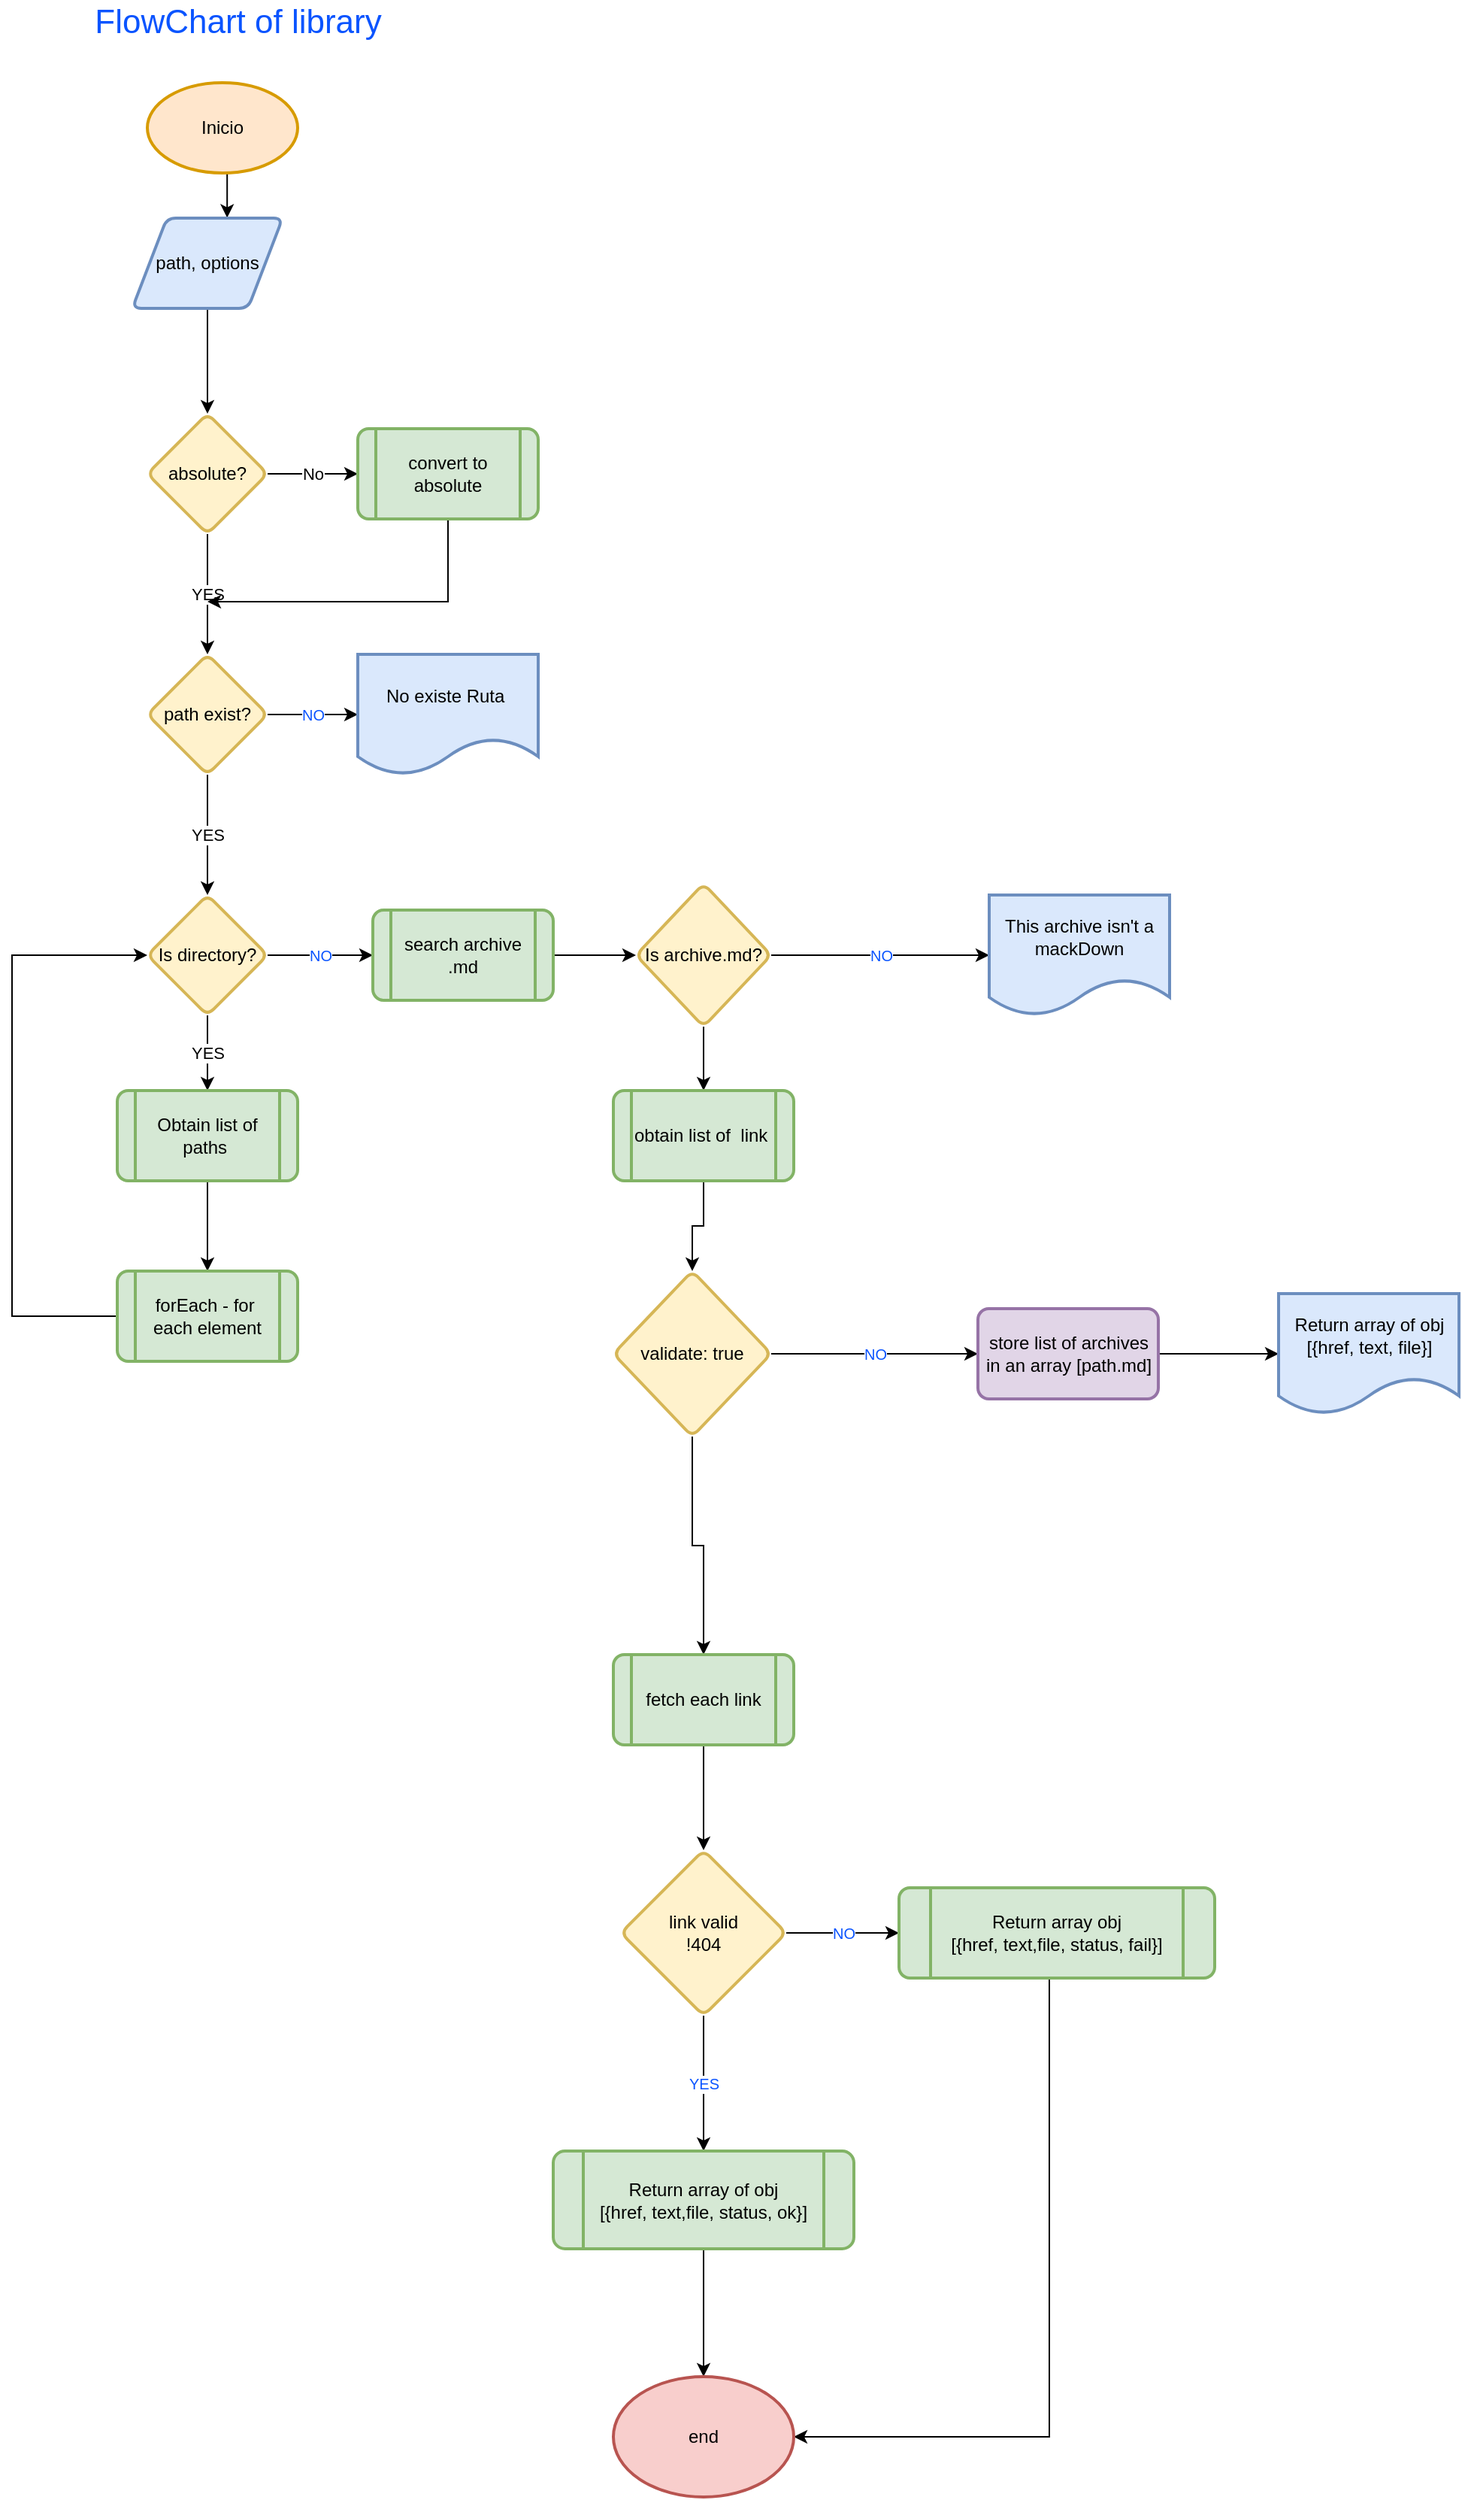 <mxfile version="14.4.8" type="github">
  <diagram id="C5RBs43oDa-KdzZeNtuy" name="Page-1">
    <mxGraphModel dx="3816" dy="1976" grid="1" gridSize="10" guides="1" tooltips="1" connect="1" arrows="1" fold="1" page="0" pageScale="1" pageWidth="827" pageHeight="1169" math="0" shadow="0">
      <root>
        <mxCell id="WIyWlLk6GJQsqaUBKTNV-0" />
        <mxCell id="WIyWlLk6GJQsqaUBKTNV-1" parent="WIyWlLk6GJQsqaUBKTNV-0" />
        <mxCell id="8h300LbJHMT0a1MErR_V-37" style="edgeStyle=orthogonalEdgeStyle;rounded=0;orthogonalLoop=1;jettySize=auto;html=1;exitX=0.5;exitY=1;exitDx=0;exitDy=0;exitPerimeter=0;entryX=0.631;entryY=-0.004;entryDx=0;entryDy=0;entryPerimeter=0;" parent="WIyWlLk6GJQsqaUBKTNV-1" source="8h300LbJHMT0a1MErR_V-35" target="8h300LbJHMT0a1MErR_V-36" edge="1">
          <mxGeometry relative="1" as="geometry" />
        </mxCell>
        <mxCell id="8h300LbJHMT0a1MErR_V-35" value="Inicio" style="strokeWidth=2;html=1;shape=mxgraph.flowchart.start_1;whiteSpace=wrap;fillColor=#ffe6cc;strokeColor=#d79b00;" parent="WIyWlLk6GJQsqaUBKTNV-1" vertex="1">
          <mxGeometry x="-1100" y="-35" width="100" height="60" as="geometry" />
        </mxCell>
        <mxCell id="8h300LbJHMT0a1MErR_V-41" value="" style="edgeStyle=orthogonalEdgeStyle;rounded=0;orthogonalLoop=1;jettySize=auto;html=1;" parent="WIyWlLk6GJQsqaUBKTNV-1" source="8h300LbJHMT0a1MErR_V-36" target="8h300LbJHMT0a1MErR_V-40" edge="1">
          <mxGeometry relative="1" as="geometry" />
        </mxCell>
        <mxCell id="8h300LbJHMT0a1MErR_V-36" value="path, options" style="shape=parallelogram;html=1;strokeWidth=2;perimeter=parallelogramPerimeter;whiteSpace=wrap;rounded=1;arcSize=12;size=0.23;fillColor=#dae8fc;strokeColor=#6c8ebf;" parent="WIyWlLk6GJQsqaUBKTNV-1" vertex="1">
          <mxGeometry x="-1110" y="55" width="100" height="60" as="geometry" />
        </mxCell>
        <mxCell id="8h300LbJHMT0a1MErR_V-43" value="No" style="edgeStyle=orthogonalEdgeStyle;rounded=0;orthogonalLoop=1;jettySize=auto;html=1;" parent="WIyWlLk6GJQsqaUBKTNV-1" source="8h300LbJHMT0a1MErR_V-40" target="8h300LbJHMT0a1MErR_V-42" edge="1">
          <mxGeometry relative="1" as="geometry" />
        </mxCell>
        <mxCell id="8h300LbJHMT0a1MErR_V-45" value="YES" style="edgeStyle=orthogonalEdgeStyle;rounded=0;orthogonalLoop=1;jettySize=auto;html=1;" parent="WIyWlLk6GJQsqaUBKTNV-1" source="8h300LbJHMT0a1MErR_V-40" target="8h300LbJHMT0a1MErR_V-44" edge="1">
          <mxGeometry relative="1" as="geometry" />
        </mxCell>
        <mxCell id="8h300LbJHMT0a1MErR_V-40" value="absolute?" style="rhombus;whiteSpace=wrap;html=1;rounded=1;strokeWidth=2;arcSize=12;fillColor=#fff2cc;strokeColor=#d6b656;" parent="WIyWlLk6GJQsqaUBKTNV-1" vertex="1">
          <mxGeometry x="-1100" y="185" width="80" height="80" as="geometry" />
        </mxCell>
        <mxCell id="8h300LbJHMT0a1MErR_V-46" style="edgeStyle=orthogonalEdgeStyle;rounded=0;orthogonalLoop=1;jettySize=auto;html=1;" parent="WIyWlLk6GJQsqaUBKTNV-1" source="8h300LbJHMT0a1MErR_V-42" edge="1">
          <mxGeometry relative="1" as="geometry">
            <mxPoint x="-1060" y="310" as="targetPoint" />
            <Array as="points">
              <mxPoint x="-900" y="310" />
            </Array>
          </mxGeometry>
        </mxCell>
        <mxCell id="8h300LbJHMT0a1MErR_V-42" value="convert to absolute" style="shape=process;whiteSpace=wrap;html=1;backgroundOutline=1;rounded=1;strokeWidth=2;arcSize=12;fillColor=#d5e8d4;strokeColor=#82b366;" parent="WIyWlLk6GJQsqaUBKTNV-1" vertex="1">
          <mxGeometry x="-960" y="195" width="120" height="60" as="geometry" />
        </mxCell>
        <mxCell id="8h300LbJHMT0a1MErR_V-49" value="YES" style="edgeStyle=orthogonalEdgeStyle;rounded=0;orthogonalLoop=1;jettySize=auto;html=1;" parent="WIyWlLk6GJQsqaUBKTNV-1" source="8h300LbJHMT0a1MErR_V-44" target="8h300LbJHMT0a1MErR_V-48" edge="1">
          <mxGeometry relative="1" as="geometry" />
        </mxCell>
        <mxCell id="8h300LbJHMT0a1MErR_V-67" value="NO" style="edgeStyle=orthogonalEdgeStyle;rounded=0;orthogonalLoop=1;jettySize=auto;html=1;fontSize=10;fontColor=#0A54FF;" parent="WIyWlLk6GJQsqaUBKTNV-1" source="8h300LbJHMT0a1MErR_V-44" target="8h300LbJHMT0a1MErR_V-66" edge="1">
          <mxGeometry relative="1" as="geometry" />
        </mxCell>
        <mxCell id="8h300LbJHMT0a1MErR_V-44" value="path exist?" style="rhombus;whiteSpace=wrap;html=1;rounded=1;strokeWidth=2;arcSize=12;fillColor=#fff2cc;strokeColor=#d6b656;" parent="WIyWlLk6GJQsqaUBKTNV-1" vertex="1">
          <mxGeometry x="-1100" y="345" width="80" height="80" as="geometry" />
        </mxCell>
        <mxCell id="8h300LbJHMT0a1MErR_V-51" value="YES" style="edgeStyle=orthogonalEdgeStyle;rounded=0;orthogonalLoop=1;jettySize=auto;html=1;" parent="WIyWlLk6GJQsqaUBKTNV-1" source="8h300LbJHMT0a1MErR_V-48" target="8h300LbJHMT0a1MErR_V-50" edge="1">
          <mxGeometry relative="1" as="geometry" />
        </mxCell>
        <mxCell id="8h300LbJHMT0a1MErR_V-83" value="NO" style="edgeStyle=orthogonalEdgeStyle;rounded=0;orthogonalLoop=1;jettySize=auto;html=1;fontSize=10;fontColor=#0A54FF;" parent="WIyWlLk6GJQsqaUBKTNV-1" source="8h300LbJHMT0a1MErR_V-48" target="8h300LbJHMT0a1MErR_V-82" edge="1">
          <mxGeometry relative="1" as="geometry" />
        </mxCell>
        <mxCell id="8h300LbJHMT0a1MErR_V-48" value="Is directory?" style="rhombus;whiteSpace=wrap;html=1;rounded=1;strokeWidth=2;arcSize=12;fillColor=#fff2cc;strokeColor=#d6b656;" parent="WIyWlLk6GJQsqaUBKTNV-1" vertex="1">
          <mxGeometry x="-1100" y="505" width="80" height="80" as="geometry" />
        </mxCell>
        <mxCell id="8h300LbJHMT0a1MErR_V-53" value="" style="edgeStyle=orthogonalEdgeStyle;rounded=0;orthogonalLoop=1;jettySize=auto;html=1;" parent="WIyWlLk6GJQsqaUBKTNV-1" source="8h300LbJHMT0a1MErR_V-50" target="8h300LbJHMT0a1MErR_V-52" edge="1">
          <mxGeometry relative="1" as="geometry" />
        </mxCell>
        <mxCell id="8h300LbJHMT0a1MErR_V-50" value="Obtain list of paths&amp;nbsp;" style="shape=process;whiteSpace=wrap;html=1;backgroundOutline=1;rounded=1;strokeWidth=2;arcSize=12;fillColor=#d5e8d4;strokeColor=#82b366;" parent="WIyWlLk6GJQsqaUBKTNV-1" vertex="1">
          <mxGeometry x="-1120" y="635" width="120" height="60" as="geometry" />
        </mxCell>
        <mxCell id="8h300LbJHMT0a1MErR_V-54" style="edgeStyle=orthogonalEdgeStyle;rounded=0;orthogonalLoop=1;jettySize=auto;html=1;entryX=0;entryY=0.5;entryDx=0;entryDy=0;" parent="WIyWlLk6GJQsqaUBKTNV-1" source="8h300LbJHMT0a1MErR_V-52" target="8h300LbJHMT0a1MErR_V-48" edge="1">
          <mxGeometry relative="1" as="geometry">
            <mxPoint x="-1230" y="565" as="targetPoint" />
            <Array as="points">
              <mxPoint x="-1190" y="785" />
              <mxPoint x="-1190" y="545" />
            </Array>
          </mxGeometry>
        </mxCell>
        <mxCell id="8h300LbJHMT0a1MErR_V-52" value="forEach - for&amp;nbsp; each element" style="shape=process;whiteSpace=wrap;html=1;backgroundOutline=1;rounded=1;strokeWidth=2;arcSize=12;fillColor=#d5e8d4;strokeColor=#82b366;" parent="WIyWlLk6GJQsqaUBKTNV-1" vertex="1">
          <mxGeometry x="-1120" y="755" width="120" height="60" as="geometry" />
        </mxCell>
        <mxCell id="8h300LbJHMT0a1MErR_V-57" value="FlowChart of library" style="text;html=1;align=center;verticalAlign=middle;resizable=0;points=[];autosize=1;fontSize=22;fontColor=#0A54FF;" parent="WIyWlLk6GJQsqaUBKTNV-1" vertex="1">
          <mxGeometry x="-1145" y="-90" width="210" height="30" as="geometry" />
        </mxCell>
        <mxCell id="8h300LbJHMT0a1MErR_V-66" value="No existe Ruta&amp;nbsp;" style="shape=document;whiteSpace=wrap;html=1;boundedLbl=1;rounded=1;strokeWidth=2;arcSize=12;fillColor=#dae8fc;strokeColor=#6c8ebf;" parent="WIyWlLk6GJQsqaUBKTNV-1" vertex="1">
          <mxGeometry x="-960" y="345" width="120" height="80" as="geometry" />
        </mxCell>
        <mxCell id="8h300LbJHMT0a1MErR_V-73" value="NO" style="edgeStyle=orthogonalEdgeStyle;rounded=0;orthogonalLoop=1;jettySize=auto;html=1;fontSize=10;fontColor=#0A54FF;" parent="WIyWlLk6GJQsqaUBKTNV-1" source="8h300LbJHMT0a1MErR_V-68" target="8h300LbJHMT0a1MErR_V-72" edge="1">
          <mxGeometry relative="1" as="geometry" />
        </mxCell>
        <mxCell id="XNVBb_R9EeFECo0VlNw_-0" value="" style="edgeStyle=orthogonalEdgeStyle;rounded=0;orthogonalLoop=1;jettySize=auto;html=1;" edge="1" parent="WIyWlLk6GJQsqaUBKTNV-1" source="8h300LbJHMT0a1MErR_V-68" target="8h300LbJHMT0a1MErR_V-74">
          <mxGeometry relative="1" as="geometry" />
        </mxCell>
        <mxCell id="8h300LbJHMT0a1MErR_V-68" value="Is archive.md?" style="rhombus;whiteSpace=wrap;html=1;rounded=1;strokeWidth=2;arcSize=12;fillColor=#fff2cc;strokeColor=#d6b656;" parent="WIyWlLk6GJQsqaUBKTNV-1" vertex="1">
          <mxGeometry x="-775" y="497.5" width="90" height="95" as="geometry" />
        </mxCell>
        <mxCell id="8h300LbJHMT0a1MErR_V-88" value="NO" style="edgeStyle=orthogonalEdgeStyle;rounded=0;orthogonalLoop=1;jettySize=auto;html=1;fontSize=10;fontColor=#0A54FF;" parent="WIyWlLk6GJQsqaUBKTNV-1" source="8h300LbJHMT0a1MErR_V-70" target="8h300LbJHMT0a1MErR_V-87" edge="1">
          <mxGeometry relative="1" as="geometry" />
        </mxCell>
        <mxCell id="XNVBb_R9EeFECo0VlNw_-2" value="" style="edgeStyle=orthogonalEdgeStyle;rounded=0;orthogonalLoop=1;jettySize=auto;html=1;" edge="1" parent="WIyWlLk6GJQsqaUBKTNV-1" source="8h300LbJHMT0a1MErR_V-70" target="8h300LbJHMT0a1MErR_V-96">
          <mxGeometry relative="1" as="geometry" />
        </mxCell>
        <mxCell id="8h300LbJHMT0a1MErR_V-70" value="validate: true" style="rhombus;whiteSpace=wrap;html=1;rounded=1;strokeWidth=2;arcSize=12;fillColor=#fff2cc;strokeColor=#d6b656;" parent="WIyWlLk6GJQsqaUBKTNV-1" vertex="1">
          <mxGeometry x="-790" y="755" width="105" height="110" as="geometry" />
        </mxCell>
        <mxCell id="8h300LbJHMT0a1MErR_V-72" value="This archive isn&#39;t a mackDown" style="shape=document;whiteSpace=wrap;html=1;boundedLbl=1;rounded=1;strokeWidth=2;arcSize=12;fillColor=#dae8fc;strokeColor=#6c8ebf;" parent="WIyWlLk6GJQsqaUBKTNV-1" vertex="1">
          <mxGeometry x="-540" y="505" width="120" height="80" as="geometry" />
        </mxCell>
        <mxCell id="XNVBb_R9EeFECo0VlNw_-1" value="" style="edgeStyle=orthogonalEdgeStyle;rounded=0;orthogonalLoop=1;jettySize=auto;html=1;" edge="1" parent="WIyWlLk6GJQsqaUBKTNV-1" source="8h300LbJHMT0a1MErR_V-74" target="8h300LbJHMT0a1MErR_V-70">
          <mxGeometry relative="1" as="geometry" />
        </mxCell>
        <mxCell id="8h300LbJHMT0a1MErR_V-74" value="obtain list of&amp;nbsp; link&amp;nbsp;" style="shape=process;whiteSpace=wrap;html=1;backgroundOutline=1;rounded=1;strokeWidth=2;arcSize=12;fillColor=#d5e8d4;strokeColor=#82b366;" parent="WIyWlLk6GJQsqaUBKTNV-1" vertex="1">
          <mxGeometry x="-790" y="635" width="120" height="60" as="geometry" />
        </mxCell>
        <mxCell id="8h300LbJHMT0a1MErR_V-84" style="edgeStyle=orthogonalEdgeStyle;rounded=0;orthogonalLoop=1;jettySize=auto;html=1;exitX=1;exitY=0.5;exitDx=0;exitDy=0;entryX=0;entryY=0.5;entryDx=0;entryDy=0;fontSize=10;fontColor=#0A54FF;" parent="WIyWlLk6GJQsqaUBKTNV-1" source="8h300LbJHMT0a1MErR_V-82" target="8h300LbJHMT0a1MErR_V-68" edge="1">
          <mxGeometry relative="1" as="geometry" />
        </mxCell>
        <mxCell id="8h300LbJHMT0a1MErR_V-82" value="search archive .md" style="shape=process;whiteSpace=wrap;html=1;backgroundOutline=1;rounded=1;strokeWidth=2;arcSize=12;fillColor=#d5e8d4;strokeColor=#82b366;" parent="WIyWlLk6GJQsqaUBKTNV-1" vertex="1">
          <mxGeometry x="-950" y="515" width="120" height="60" as="geometry" />
        </mxCell>
        <mxCell id="8h300LbJHMT0a1MErR_V-86" style="edgeStyle=orthogonalEdgeStyle;rounded=0;orthogonalLoop=1;jettySize=auto;html=1;exitX=0.5;exitY=1;exitDx=0;exitDy=0;fontSize=10;fontColor=#0A54FF;" parent="WIyWlLk6GJQsqaUBKTNV-1" source="8h300LbJHMT0a1MErR_V-74" target="8h300LbJHMT0a1MErR_V-74" edge="1">
          <mxGeometry relative="1" as="geometry" />
        </mxCell>
        <mxCell id="8h300LbJHMT0a1MErR_V-90" value="" style="edgeStyle=orthogonalEdgeStyle;rounded=0;orthogonalLoop=1;jettySize=auto;html=1;fontSize=10;fontColor=#0A54FF;" parent="WIyWlLk6GJQsqaUBKTNV-1" source="8h300LbJHMT0a1MErR_V-87" target="8h300LbJHMT0a1MErR_V-89" edge="1">
          <mxGeometry relative="1" as="geometry" />
        </mxCell>
        <mxCell id="8h300LbJHMT0a1MErR_V-87" value="store list of archives in an array [path.md]" style="whiteSpace=wrap;html=1;rounded=1;strokeWidth=2;arcSize=12;fillColor=#e1d5e7;strokeColor=#9673a6;" parent="WIyWlLk6GJQsqaUBKTNV-1" vertex="1">
          <mxGeometry x="-547.5" y="780" width="120" height="60" as="geometry" />
        </mxCell>
        <mxCell id="8h300LbJHMT0a1MErR_V-89" value="Return array of obj&lt;br&gt;[{href, text, file}]" style="shape=document;whiteSpace=wrap;html=1;boundedLbl=1;rounded=1;strokeWidth=2;arcSize=12;fillColor=#dae8fc;strokeColor=#6c8ebf;" parent="WIyWlLk6GJQsqaUBKTNV-1" vertex="1">
          <mxGeometry x="-347.5" y="770" width="120" height="80" as="geometry" />
        </mxCell>
        <mxCell id="8h300LbJHMT0a1MErR_V-99" value="" style="edgeStyle=orthogonalEdgeStyle;rounded=0;orthogonalLoop=1;jettySize=auto;html=1;fontSize=10;fontColor=#0A54FF;" parent="WIyWlLk6GJQsqaUBKTNV-1" source="8h300LbJHMT0a1MErR_V-96" target="8h300LbJHMT0a1MErR_V-98" edge="1">
          <mxGeometry relative="1" as="geometry" />
        </mxCell>
        <mxCell id="8h300LbJHMT0a1MErR_V-96" value="fetch each link" style="shape=process;whiteSpace=wrap;html=1;backgroundOutline=1;rounded=1;strokeWidth=2;arcSize=12;fillColor=#d5e8d4;strokeColor=#82b366;" parent="WIyWlLk6GJQsqaUBKTNV-1" vertex="1">
          <mxGeometry x="-790" y="1010" width="120" height="60" as="geometry" />
        </mxCell>
        <mxCell id="8h300LbJHMT0a1MErR_V-101" value="YES" style="edgeStyle=orthogonalEdgeStyle;rounded=0;orthogonalLoop=1;jettySize=auto;html=1;fontSize=10;fontColor=#0A54FF;" parent="WIyWlLk6GJQsqaUBKTNV-1" source="8h300LbJHMT0a1MErR_V-98" target="8h300LbJHMT0a1MErR_V-100" edge="1">
          <mxGeometry relative="1" as="geometry" />
        </mxCell>
        <mxCell id="8h300LbJHMT0a1MErR_V-103" value="NO" style="edgeStyle=orthogonalEdgeStyle;rounded=0;orthogonalLoop=1;jettySize=auto;html=1;fontSize=10;fontColor=#0A54FF;" parent="WIyWlLk6GJQsqaUBKTNV-1" source="8h300LbJHMT0a1MErR_V-98" target="8h300LbJHMT0a1MErR_V-102" edge="1">
          <mxGeometry relative="1" as="geometry" />
        </mxCell>
        <mxCell id="8h300LbJHMT0a1MErR_V-98" value="link valid&lt;br&gt;!404" style="rhombus;whiteSpace=wrap;html=1;rounded=1;strokeWidth=2;arcSize=12;fillColor=#fff2cc;strokeColor=#d6b656;" parent="WIyWlLk6GJQsqaUBKTNV-1" vertex="1">
          <mxGeometry x="-785" y="1140" width="110" height="110" as="geometry" />
        </mxCell>
        <mxCell id="8h300LbJHMT0a1MErR_V-111" value="" style="edgeStyle=orthogonalEdgeStyle;rounded=0;orthogonalLoop=1;jettySize=auto;html=1;fontSize=10;fontColor=#0A54FF;" parent="WIyWlLk6GJQsqaUBKTNV-1" source="8h300LbJHMT0a1MErR_V-100" target="8h300LbJHMT0a1MErR_V-107" edge="1">
          <mxGeometry relative="1" as="geometry" />
        </mxCell>
        <mxCell id="8h300LbJHMT0a1MErR_V-100" value="Return array of obj&lt;br&gt;[{href, text,file, status, ok}]" style="shape=process;whiteSpace=wrap;html=1;backgroundOutline=1;rounded=1;strokeWidth=2;arcSize=12;fillColor=#d5e8d4;strokeColor=#82b366;" parent="WIyWlLk6GJQsqaUBKTNV-1" vertex="1">
          <mxGeometry x="-830" y="1340" width="200" height="65" as="geometry" />
        </mxCell>
        <mxCell id="8h300LbJHMT0a1MErR_V-112" style="edgeStyle=orthogonalEdgeStyle;rounded=0;orthogonalLoop=1;jettySize=auto;html=1;entryX=1;entryY=0.5;entryDx=0;entryDy=0;fontSize=10;fontColor=#0A54FF;" parent="WIyWlLk6GJQsqaUBKTNV-1" source="8h300LbJHMT0a1MErR_V-102" target="8h300LbJHMT0a1MErR_V-107" edge="1">
          <mxGeometry relative="1" as="geometry">
            <Array as="points">
              <mxPoint x="-500" y="1530" />
            </Array>
          </mxGeometry>
        </mxCell>
        <mxCell id="8h300LbJHMT0a1MErR_V-102" value="&lt;span&gt;Return array obj&lt;/span&gt;&lt;br&gt;&lt;span&gt;[{href, text,file, status, fail}]&lt;/span&gt;" style="shape=process;whiteSpace=wrap;html=1;backgroundOutline=1;rounded=1;strokeWidth=2;arcSize=12;fillColor=#d5e8d4;strokeColor=#82b366;" parent="WIyWlLk6GJQsqaUBKTNV-1" vertex="1">
          <mxGeometry x="-600" y="1165" width="210" height="60" as="geometry" />
        </mxCell>
        <mxCell id="8h300LbJHMT0a1MErR_V-107" value="end" style="ellipse;whiteSpace=wrap;html=1;rounded=1;strokeColor=#b85450;strokeWidth=2;fillColor=#f8cecc;arcSize=12;" parent="WIyWlLk6GJQsqaUBKTNV-1" vertex="1">
          <mxGeometry x="-790" y="1490" width="120" height="80" as="geometry" />
        </mxCell>
      </root>
    </mxGraphModel>
  </diagram>
</mxfile>
